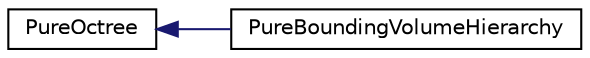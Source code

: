 digraph "Graphical Class Hierarchy"
{
 // LATEX_PDF_SIZE
  edge [fontname="Helvetica",fontsize="10",labelfontname="Helvetica",labelfontsize="10"];
  node [fontname="Helvetica",fontsize="10",shape=record];
  rankdir="LR";
  Node0 [label="PureOctree",height=0.2,width=0.4,color="black", fillcolor="white", style="filled",URL="$class_pure_octree.html",tooltip="Octree: a tree data structure in which each node has either 0 or exactly 8 children nodes which parti..."];
  Node0 -> Node1 [dir="back",color="midnightblue",fontsize="10",style="solid",fontname="Helvetica"];
  Node1 [label="PureBoundingVolumeHierarchy",height=0.2,width=0.4,color="black", fillcolor="white", style="filled",URL="$class_pure_bounding_volume_hierarchy.html",tooltip="BVH: Bounding Volume Hierarchy class."];
}
